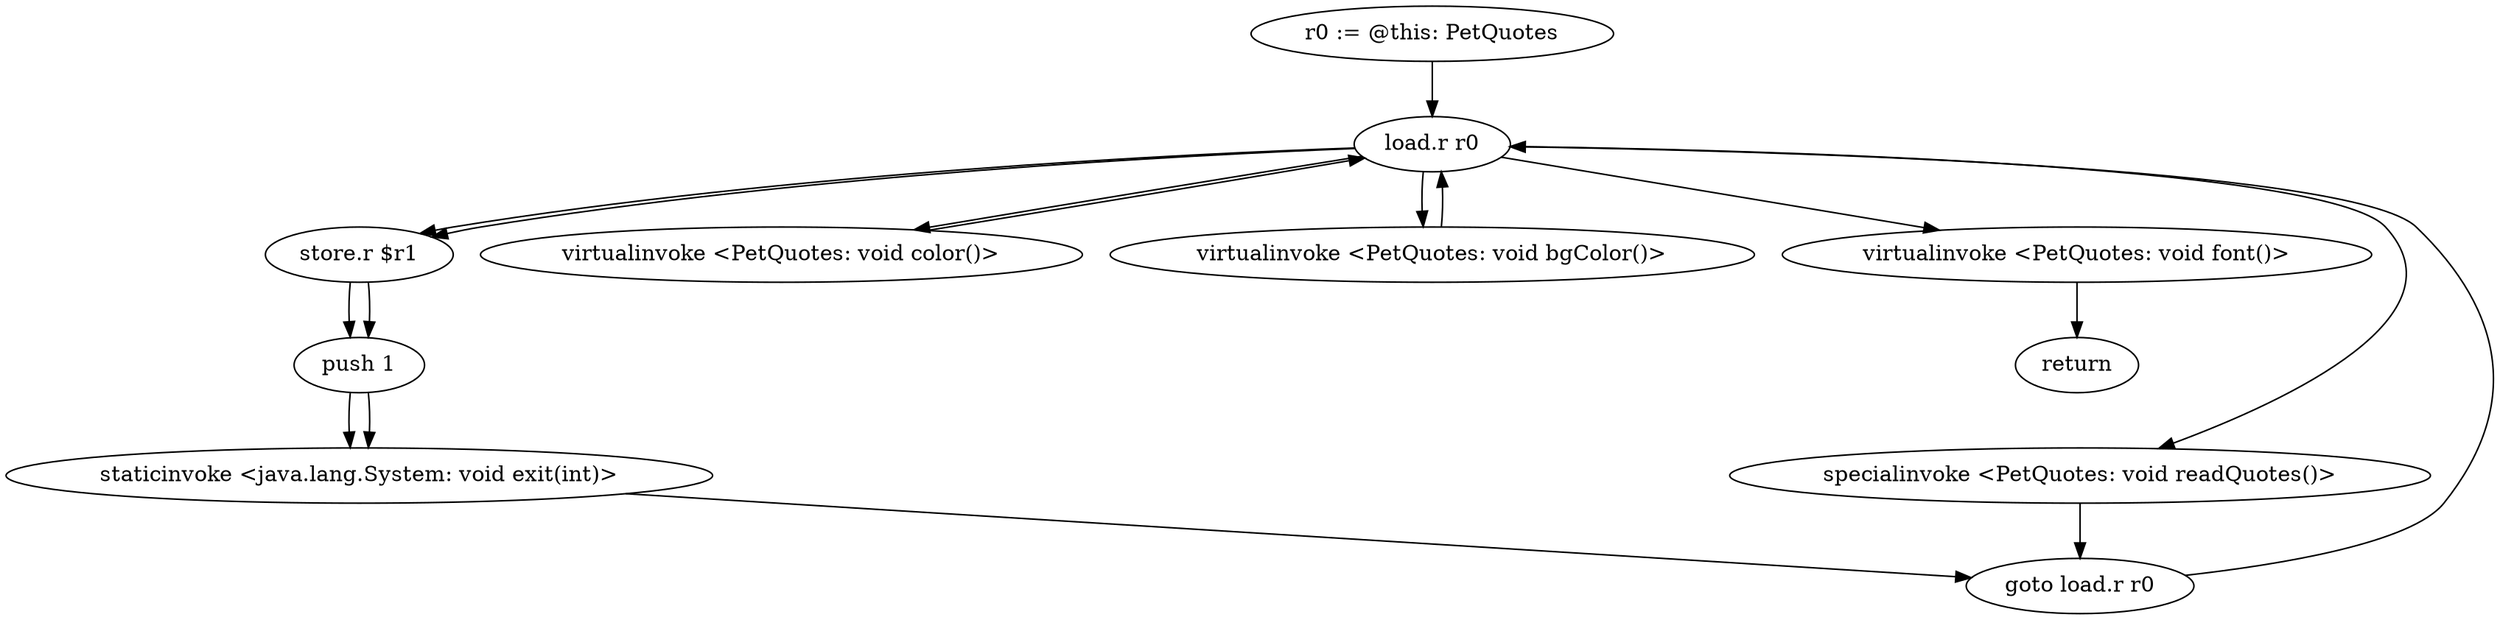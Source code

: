 digraph "" {
    "r0 := @this: PetQuotes"
    "load.r r0"
    "r0 := @this: PetQuotes"->"load.r r0";
    "store.r $r1"
    "load.r r0"->"store.r $r1";
    "push 1"
    "store.r $r1"->"push 1";
    "staticinvoke <java.lang.System: void exit(int)>"
    "push 1"->"staticinvoke <java.lang.System: void exit(int)>";
    "goto load.r r0"
    "staticinvoke <java.lang.System: void exit(int)>"->"goto load.r r0";
    "goto load.r r0"->"load.r r0";
    "virtualinvoke <PetQuotes: void color()>"
    "load.r r0"->"virtualinvoke <PetQuotes: void color()>";
    "virtualinvoke <PetQuotes: void color()>"->"load.r r0";
    "virtualinvoke <PetQuotes: void bgColor()>"
    "load.r r0"->"virtualinvoke <PetQuotes: void bgColor()>";
    "virtualinvoke <PetQuotes: void bgColor()>"->"load.r r0";
    "virtualinvoke <PetQuotes: void font()>"
    "load.r r0"->"virtualinvoke <PetQuotes: void font()>";
    "return"
    "virtualinvoke <PetQuotes: void font()>"->"return";
    "load.r r0"->"store.r $r1";
    "store.r $r1"->"push 1";
    "push 1"->"staticinvoke <java.lang.System: void exit(int)>";
    "specialinvoke <PetQuotes: void readQuotes()>"
    "load.r r0"->"specialinvoke <PetQuotes: void readQuotes()>";
    "specialinvoke <PetQuotes: void readQuotes()>"->"goto load.r r0";
}
